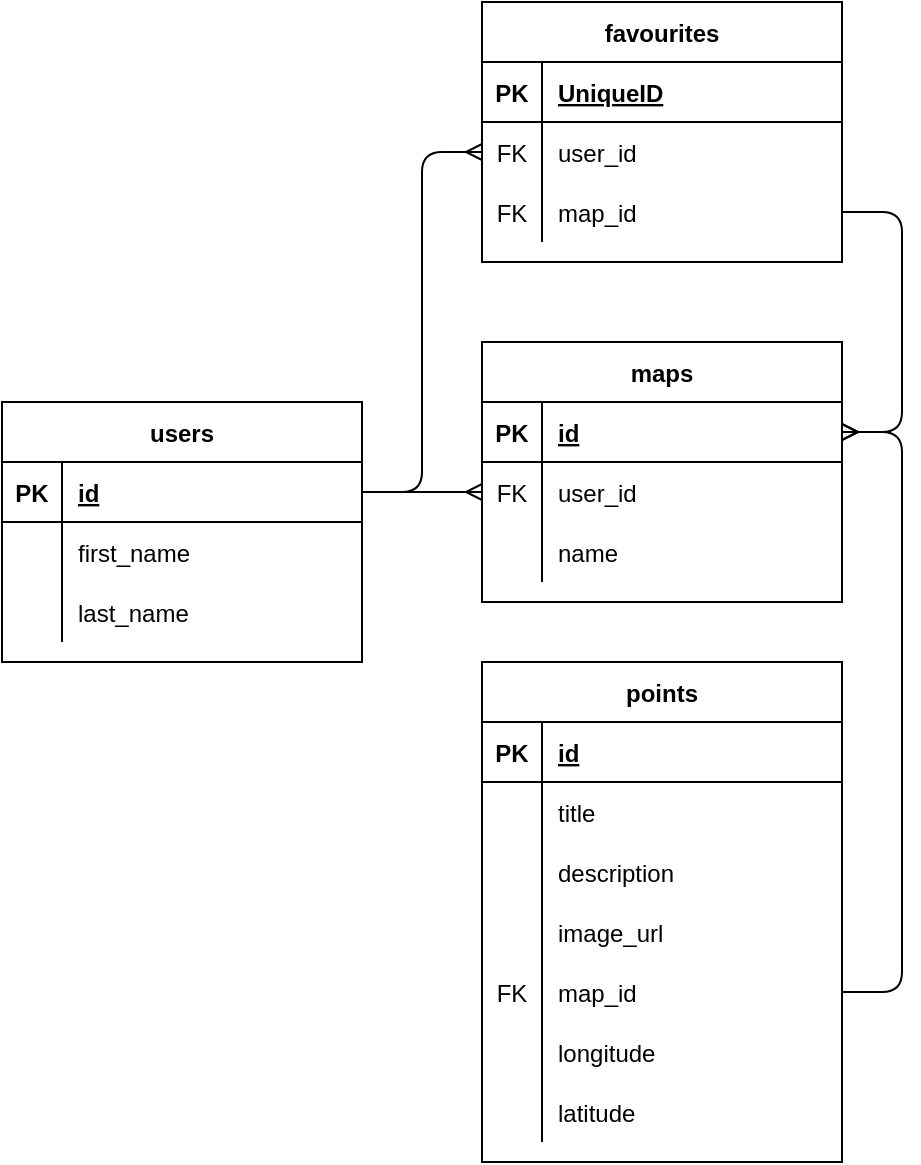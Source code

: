 <mxfile version="14.1.8" type="github"><diagram id="R2lEEEUBdFMjLlhIrx00" name="Page-1"><mxGraphModel dx="1422" dy="688" grid="1" gridSize="10" guides="1" tooltips="1" connect="1" arrows="1" fold="1" page="1" pageScale="1" pageWidth="850" pageHeight="1100" math="0" shadow="0" extFonts="Permanent Marker^https://fonts.googleapis.com/css?family=Permanent+Marker"><root><mxCell id="0"/><mxCell id="1" parent="0"/><mxCell id="5aGVPmyujBnJCGXoLRqb-15" value="maps" style="shape=table;startSize=30;container=1;collapsible=1;childLayout=tableLayout;fixedRows=1;rowLines=0;fontStyle=1;align=center;resizeLast=1;" parent="1" vertex="1"><mxGeometry x="430" y="445" width="180" height="130" as="geometry"/></mxCell><mxCell id="5aGVPmyujBnJCGXoLRqb-16" value="" style="shape=partialRectangle;collapsible=0;dropTarget=0;pointerEvents=0;fillColor=none;top=0;left=0;bottom=1;right=0;points=[[0,0.5],[1,0.5]];portConstraint=eastwest;" parent="5aGVPmyujBnJCGXoLRqb-15" vertex="1"><mxGeometry y="30" width="180" height="30" as="geometry"/></mxCell><mxCell id="5aGVPmyujBnJCGXoLRqb-17" value="PK" style="shape=partialRectangle;connectable=0;fillColor=none;top=0;left=0;bottom=0;right=0;fontStyle=1;overflow=hidden;" parent="5aGVPmyujBnJCGXoLRqb-16" vertex="1"><mxGeometry width="30" height="30" as="geometry"/></mxCell><mxCell id="5aGVPmyujBnJCGXoLRqb-18" value="id" style="shape=partialRectangle;connectable=0;fillColor=none;top=0;left=0;bottom=0;right=0;align=left;spacingLeft=6;fontStyle=5;overflow=hidden;" parent="5aGVPmyujBnJCGXoLRqb-16" vertex="1"><mxGeometry x="30" width="150" height="30" as="geometry"/></mxCell><mxCell id="5aGVPmyujBnJCGXoLRqb-19" value="" style="shape=partialRectangle;collapsible=0;dropTarget=0;pointerEvents=0;fillColor=none;top=0;left=0;bottom=0;right=0;points=[[0,0.5],[1,0.5]];portConstraint=eastwest;" parent="5aGVPmyujBnJCGXoLRqb-15" vertex="1"><mxGeometry y="60" width="180" height="30" as="geometry"/></mxCell><mxCell id="5aGVPmyujBnJCGXoLRqb-20" value="FK" style="shape=partialRectangle;connectable=0;fillColor=none;top=0;left=0;bottom=0;right=0;editable=1;overflow=hidden;" parent="5aGVPmyujBnJCGXoLRqb-19" vertex="1"><mxGeometry width="30" height="30" as="geometry"/></mxCell><mxCell id="5aGVPmyujBnJCGXoLRqb-21" value="user_id" style="shape=partialRectangle;connectable=0;fillColor=none;top=0;left=0;bottom=0;right=0;align=left;spacingLeft=6;overflow=hidden;" parent="5aGVPmyujBnJCGXoLRqb-19" vertex="1"><mxGeometry x="30" width="150" height="30" as="geometry"/></mxCell><mxCell id="5aGVPmyujBnJCGXoLRqb-22" value="" style="shape=partialRectangle;collapsible=0;dropTarget=0;pointerEvents=0;fillColor=none;top=0;left=0;bottom=0;right=0;points=[[0,0.5],[1,0.5]];portConstraint=eastwest;" parent="5aGVPmyujBnJCGXoLRqb-15" vertex="1"><mxGeometry y="90" width="180" height="30" as="geometry"/></mxCell><mxCell id="5aGVPmyujBnJCGXoLRqb-23" value="" style="shape=partialRectangle;connectable=0;fillColor=none;top=0;left=0;bottom=0;right=0;editable=1;overflow=hidden;" parent="5aGVPmyujBnJCGXoLRqb-22" vertex="1"><mxGeometry width="30" height="30" as="geometry"/></mxCell><mxCell id="5aGVPmyujBnJCGXoLRqb-24" value="name" style="shape=partialRectangle;connectable=0;fillColor=none;top=0;left=0;bottom=0;right=0;align=left;spacingLeft=6;overflow=hidden;" parent="5aGVPmyujBnJCGXoLRqb-22" vertex="1"><mxGeometry x="30" width="150" height="30" as="geometry"/></mxCell><mxCell id="5aGVPmyujBnJCGXoLRqb-28" value="users" style="shape=table;startSize=30;container=1;collapsible=1;childLayout=tableLayout;fixedRows=1;rowLines=0;fontStyle=1;align=center;resizeLast=1;" parent="1" vertex="1"><mxGeometry x="190" y="475" width="180" height="130" as="geometry"/></mxCell><mxCell id="5aGVPmyujBnJCGXoLRqb-29" value="" style="shape=partialRectangle;collapsible=0;dropTarget=0;pointerEvents=0;fillColor=none;top=0;left=0;bottom=1;right=0;points=[[0,0.5],[1,0.5]];portConstraint=eastwest;" parent="5aGVPmyujBnJCGXoLRqb-28" vertex="1"><mxGeometry y="30" width="180" height="30" as="geometry"/></mxCell><mxCell id="5aGVPmyujBnJCGXoLRqb-30" value="PK" style="shape=partialRectangle;connectable=0;fillColor=none;top=0;left=0;bottom=0;right=0;fontStyle=1;overflow=hidden;" parent="5aGVPmyujBnJCGXoLRqb-29" vertex="1"><mxGeometry width="30" height="30" as="geometry"/></mxCell><mxCell id="5aGVPmyujBnJCGXoLRqb-31" value="id" style="shape=partialRectangle;connectable=0;fillColor=none;top=0;left=0;bottom=0;right=0;align=left;spacingLeft=6;fontStyle=5;overflow=hidden;" parent="5aGVPmyujBnJCGXoLRqb-29" vertex="1"><mxGeometry x="30" width="150" height="30" as="geometry"/></mxCell><mxCell id="5aGVPmyujBnJCGXoLRqb-32" value="" style="shape=partialRectangle;collapsible=0;dropTarget=0;pointerEvents=0;fillColor=none;top=0;left=0;bottom=0;right=0;points=[[0,0.5],[1,0.5]];portConstraint=eastwest;" parent="5aGVPmyujBnJCGXoLRqb-28" vertex="1"><mxGeometry y="60" width="180" height="30" as="geometry"/></mxCell><mxCell id="5aGVPmyujBnJCGXoLRqb-33" value="" style="shape=partialRectangle;connectable=0;fillColor=none;top=0;left=0;bottom=0;right=0;editable=1;overflow=hidden;" parent="5aGVPmyujBnJCGXoLRqb-32" vertex="1"><mxGeometry width="30" height="30" as="geometry"/></mxCell><mxCell id="5aGVPmyujBnJCGXoLRqb-34" value="first_name" style="shape=partialRectangle;connectable=0;fillColor=none;top=0;left=0;bottom=0;right=0;align=left;spacingLeft=6;overflow=hidden;" parent="5aGVPmyujBnJCGXoLRqb-32" vertex="1"><mxGeometry x="30" width="150" height="30" as="geometry"/></mxCell><mxCell id="5aGVPmyujBnJCGXoLRqb-78" value="" style="shape=partialRectangle;collapsible=0;dropTarget=0;pointerEvents=0;fillColor=none;top=0;left=0;bottom=0;right=0;points=[[0,0.5],[1,0.5]];portConstraint=eastwest;" parent="5aGVPmyujBnJCGXoLRqb-28" vertex="1"><mxGeometry y="90" width="180" height="30" as="geometry"/></mxCell><mxCell id="5aGVPmyujBnJCGXoLRqb-79" value="" style="shape=partialRectangle;connectable=0;fillColor=none;top=0;left=0;bottom=0;right=0;editable=1;overflow=hidden;" parent="5aGVPmyujBnJCGXoLRqb-78" vertex="1"><mxGeometry width="30" height="30" as="geometry"/></mxCell><mxCell id="5aGVPmyujBnJCGXoLRqb-80" value="last_name" style="shape=partialRectangle;connectable=0;fillColor=none;top=0;left=0;bottom=0;right=0;align=left;spacingLeft=6;overflow=hidden;" parent="5aGVPmyujBnJCGXoLRqb-78" vertex="1"><mxGeometry x="30" width="150" height="30" as="geometry"/></mxCell><mxCell id="5aGVPmyujBnJCGXoLRqb-41" value="favourites" style="shape=table;startSize=30;container=1;collapsible=1;childLayout=tableLayout;fixedRows=1;rowLines=0;fontStyle=1;align=center;resizeLast=1;" parent="1" vertex="1"><mxGeometry x="430" y="275" width="180" height="130" as="geometry"/></mxCell><mxCell id="5aGVPmyujBnJCGXoLRqb-42" value="" style="shape=partialRectangle;collapsible=0;dropTarget=0;pointerEvents=0;fillColor=none;top=0;left=0;bottom=1;right=0;points=[[0,0.5],[1,0.5]];portConstraint=eastwest;" parent="5aGVPmyujBnJCGXoLRqb-41" vertex="1"><mxGeometry y="30" width="180" height="30" as="geometry"/></mxCell><mxCell id="5aGVPmyujBnJCGXoLRqb-43" value="PK" style="shape=partialRectangle;connectable=0;fillColor=none;top=0;left=0;bottom=0;right=0;fontStyle=1;overflow=hidden;" parent="5aGVPmyujBnJCGXoLRqb-42" vertex="1"><mxGeometry width="30" height="30" as="geometry"/></mxCell><mxCell id="5aGVPmyujBnJCGXoLRqb-44" value="UniqueID" style="shape=partialRectangle;connectable=0;fillColor=none;top=0;left=0;bottom=0;right=0;align=left;spacingLeft=6;fontStyle=5;overflow=hidden;" parent="5aGVPmyujBnJCGXoLRqb-42" vertex="1"><mxGeometry x="30" width="150" height="30" as="geometry"/></mxCell><mxCell id="5aGVPmyujBnJCGXoLRqb-45" value="" style="shape=partialRectangle;collapsible=0;dropTarget=0;pointerEvents=0;fillColor=none;top=0;left=0;bottom=0;right=0;points=[[0,0.5],[1,0.5]];portConstraint=eastwest;" parent="5aGVPmyujBnJCGXoLRqb-41" vertex="1"><mxGeometry y="60" width="180" height="30" as="geometry"/></mxCell><mxCell id="5aGVPmyujBnJCGXoLRqb-46" value="FK" style="shape=partialRectangle;connectable=0;fillColor=none;top=0;left=0;bottom=0;right=0;editable=1;overflow=hidden;" parent="5aGVPmyujBnJCGXoLRqb-45" vertex="1"><mxGeometry width="30" height="30" as="geometry"/></mxCell><mxCell id="5aGVPmyujBnJCGXoLRqb-47" value="user_id" style="shape=partialRectangle;connectable=0;fillColor=none;top=0;left=0;bottom=0;right=0;align=left;spacingLeft=6;overflow=hidden;" parent="5aGVPmyujBnJCGXoLRqb-45" vertex="1"><mxGeometry x="30" width="150" height="30" as="geometry"/></mxCell><mxCell id="5aGVPmyujBnJCGXoLRqb-48" value="" style="shape=partialRectangle;collapsible=0;dropTarget=0;pointerEvents=0;fillColor=none;top=0;left=0;bottom=0;right=0;points=[[0,0.5],[1,0.5]];portConstraint=eastwest;" parent="5aGVPmyujBnJCGXoLRqb-41" vertex="1"><mxGeometry y="90" width="180" height="30" as="geometry"/></mxCell><mxCell id="5aGVPmyujBnJCGXoLRqb-49" value="FK" style="shape=partialRectangle;connectable=0;fillColor=none;top=0;left=0;bottom=0;right=0;editable=1;overflow=hidden;" parent="5aGVPmyujBnJCGXoLRqb-48" vertex="1"><mxGeometry width="30" height="30" as="geometry"/></mxCell><mxCell id="5aGVPmyujBnJCGXoLRqb-50" value="map_id" style="shape=partialRectangle;connectable=0;fillColor=none;top=0;left=0;bottom=0;right=0;align=left;spacingLeft=6;overflow=hidden;" parent="5aGVPmyujBnJCGXoLRqb-48" vertex="1"><mxGeometry x="30" width="150" height="30" as="geometry"/></mxCell><mxCell id="5aGVPmyujBnJCGXoLRqb-54" value="points" style="shape=table;startSize=30;container=1;collapsible=1;childLayout=tableLayout;fixedRows=1;rowLines=0;fontStyle=1;align=center;resizeLast=1;" parent="1" vertex="1"><mxGeometry x="430" y="605" width="180" height="250" as="geometry"/></mxCell><mxCell id="5aGVPmyujBnJCGXoLRqb-55" value="" style="shape=partialRectangle;collapsible=0;dropTarget=0;pointerEvents=0;fillColor=none;top=0;left=0;bottom=1;right=0;points=[[0,0.5],[1,0.5]];portConstraint=eastwest;" parent="5aGVPmyujBnJCGXoLRqb-54" vertex="1"><mxGeometry y="30" width="180" height="30" as="geometry"/></mxCell><mxCell id="5aGVPmyujBnJCGXoLRqb-56" value="PK" style="shape=partialRectangle;connectable=0;fillColor=none;top=0;left=0;bottom=0;right=0;fontStyle=1;overflow=hidden;" parent="5aGVPmyujBnJCGXoLRqb-55" vertex="1"><mxGeometry width="30" height="30" as="geometry"/></mxCell><mxCell id="5aGVPmyujBnJCGXoLRqb-57" value="id" style="shape=partialRectangle;connectable=0;fillColor=none;top=0;left=0;bottom=0;right=0;align=left;spacingLeft=6;fontStyle=5;overflow=hidden;" parent="5aGVPmyujBnJCGXoLRqb-55" vertex="1"><mxGeometry x="30" width="150" height="30" as="geometry"/></mxCell><mxCell id="5aGVPmyujBnJCGXoLRqb-58" value="" style="shape=partialRectangle;collapsible=0;dropTarget=0;pointerEvents=0;fillColor=none;top=0;left=0;bottom=0;right=0;points=[[0,0.5],[1,0.5]];portConstraint=eastwest;" parent="5aGVPmyujBnJCGXoLRqb-54" vertex="1"><mxGeometry y="60" width="180" height="30" as="geometry"/></mxCell><mxCell id="5aGVPmyujBnJCGXoLRqb-59" value="" style="shape=partialRectangle;connectable=0;fillColor=none;top=0;left=0;bottom=0;right=0;editable=1;overflow=hidden;" parent="5aGVPmyujBnJCGXoLRqb-58" vertex="1"><mxGeometry width="30" height="30" as="geometry"/></mxCell><mxCell id="5aGVPmyujBnJCGXoLRqb-60" value="title" style="shape=partialRectangle;connectable=0;fillColor=none;top=0;left=0;bottom=0;right=0;align=left;spacingLeft=6;overflow=hidden;" parent="5aGVPmyujBnJCGXoLRqb-58" vertex="1"><mxGeometry x="30" width="150" height="30" as="geometry"/></mxCell><mxCell id="5aGVPmyujBnJCGXoLRqb-61" value="" style="shape=partialRectangle;collapsible=0;dropTarget=0;pointerEvents=0;fillColor=none;top=0;left=0;bottom=0;right=0;points=[[0,0.5],[1,0.5]];portConstraint=eastwest;" parent="5aGVPmyujBnJCGXoLRqb-54" vertex="1"><mxGeometry y="90" width="180" height="30" as="geometry"/></mxCell><mxCell id="5aGVPmyujBnJCGXoLRqb-62" value="" style="shape=partialRectangle;connectable=0;fillColor=none;top=0;left=0;bottom=0;right=0;editable=1;overflow=hidden;" parent="5aGVPmyujBnJCGXoLRqb-61" vertex="1"><mxGeometry width="30" height="30" as="geometry"/></mxCell><mxCell id="5aGVPmyujBnJCGXoLRqb-63" value="description" style="shape=partialRectangle;connectable=0;fillColor=none;top=0;left=0;bottom=0;right=0;align=left;spacingLeft=6;overflow=hidden;" parent="5aGVPmyujBnJCGXoLRqb-61" vertex="1"><mxGeometry x="30" width="150" height="30" as="geometry"/></mxCell><mxCell id="5aGVPmyujBnJCGXoLRqb-64" value="" style="shape=partialRectangle;collapsible=0;dropTarget=0;pointerEvents=0;fillColor=none;top=0;left=0;bottom=0;right=0;points=[[0,0.5],[1,0.5]];portConstraint=eastwest;" parent="5aGVPmyujBnJCGXoLRqb-54" vertex="1"><mxGeometry y="120" width="180" height="30" as="geometry"/></mxCell><mxCell id="5aGVPmyujBnJCGXoLRqb-65" value="" style="shape=partialRectangle;connectable=0;fillColor=none;top=0;left=0;bottom=0;right=0;editable=1;overflow=hidden;" parent="5aGVPmyujBnJCGXoLRqb-64" vertex="1"><mxGeometry width="30" height="30" as="geometry"/></mxCell><mxCell id="5aGVPmyujBnJCGXoLRqb-66" value="image_url" style="shape=partialRectangle;connectable=0;fillColor=none;top=0;left=0;bottom=0;right=0;align=left;spacingLeft=6;overflow=hidden;" parent="5aGVPmyujBnJCGXoLRqb-64" vertex="1"><mxGeometry x="30" width="150" height="30" as="geometry"/></mxCell><mxCell id="5aGVPmyujBnJCGXoLRqb-67" value="" style="shape=partialRectangle;collapsible=0;dropTarget=0;pointerEvents=0;fillColor=none;top=0;left=0;bottom=0;right=0;points=[[0,0.5],[1,0.5]];portConstraint=eastwest;" parent="5aGVPmyujBnJCGXoLRqb-54" vertex="1"><mxGeometry y="150" width="180" height="30" as="geometry"/></mxCell><mxCell id="5aGVPmyujBnJCGXoLRqb-68" value="FK" style="shape=partialRectangle;connectable=0;fillColor=none;top=0;left=0;bottom=0;right=0;editable=1;overflow=hidden;" parent="5aGVPmyujBnJCGXoLRqb-67" vertex="1"><mxGeometry width="30" height="30" as="geometry"/></mxCell><mxCell id="5aGVPmyujBnJCGXoLRqb-69" value="map_id" style="shape=partialRectangle;connectable=0;fillColor=none;top=0;left=0;bottom=0;right=0;align=left;spacingLeft=6;overflow=hidden;" parent="5aGVPmyujBnJCGXoLRqb-67" vertex="1"><mxGeometry x="30" width="150" height="30" as="geometry"/></mxCell><mxCell id="5aGVPmyujBnJCGXoLRqb-82" value="" style="shape=partialRectangle;collapsible=0;dropTarget=0;pointerEvents=0;fillColor=none;top=0;left=0;bottom=0;right=0;points=[[0,0.5],[1,0.5]];portConstraint=eastwest;" parent="5aGVPmyujBnJCGXoLRqb-54" vertex="1"><mxGeometry y="180" width="180" height="30" as="geometry"/></mxCell><mxCell id="5aGVPmyujBnJCGXoLRqb-83" value="" style="shape=partialRectangle;connectable=0;fillColor=none;top=0;left=0;bottom=0;right=0;editable=1;overflow=hidden;" parent="5aGVPmyujBnJCGXoLRqb-82" vertex="1"><mxGeometry width="30" height="30" as="geometry"/></mxCell><mxCell id="5aGVPmyujBnJCGXoLRqb-84" value="longitude" style="shape=partialRectangle;connectable=0;fillColor=none;top=0;left=0;bottom=0;right=0;align=left;spacingLeft=6;overflow=hidden;" parent="5aGVPmyujBnJCGXoLRqb-82" vertex="1"><mxGeometry x="30" width="150" height="30" as="geometry"/></mxCell><mxCell id="5aGVPmyujBnJCGXoLRqb-85" value="" style="shape=partialRectangle;collapsible=0;dropTarget=0;pointerEvents=0;fillColor=none;top=0;left=0;bottom=0;right=0;points=[[0,0.5],[1,0.5]];portConstraint=eastwest;" parent="5aGVPmyujBnJCGXoLRqb-54" vertex="1"><mxGeometry y="210" width="180" height="30" as="geometry"/></mxCell><mxCell id="5aGVPmyujBnJCGXoLRqb-86" value="" style="shape=partialRectangle;connectable=0;fillColor=none;top=0;left=0;bottom=0;right=0;editable=1;overflow=hidden;" parent="5aGVPmyujBnJCGXoLRqb-85" vertex="1"><mxGeometry width="30" height="30" as="geometry"/></mxCell><mxCell id="5aGVPmyujBnJCGXoLRqb-87" value="latitude" style="shape=partialRectangle;connectable=0;fillColor=none;top=0;left=0;bottom=0;right=0;align=left;spacingLeft=6;overflow=hidden;" parent="5aGVPmyujBnJCGXoLRqb-85" vertex="1"><mxGeometry x="30" width="150" height="30" as="geometry"/></mxCell><mxCell id="5aGVPmyujBnJCGXoLRqb-73" value="" style="edgeStyle=entityRelationEdgeStyle;fontSize=12;html=1;endArrow=ERmany;exitX=1;exitY=0.5;exitDx=0;exitDy=0;entryX=0;entryY=0.5;entryDx=0;entryDy=0;" parent="1" source="5aGVPmyujBnJCGXoLRqb-29" target="5aGVPmyujBnJCGXoLRqb-19" edge="1"><mxGeometry width="100" height="100" relative="1" as="geometry"><mxPoint x="370" y="675" as="sourcePoint"/><mxPoint x="470" y="575" as="targetPoint"/></mxGeometry></mxCell><mxCell id="5aGVPmyujBnJCGXoLRqb-75" value="" style="edgeStyle=entityRelationEdgeStyle;fontSize=12;html=1;endArrow=ERmany;exitX=1;exitY=0.5;exitDx=0;exitDy=0;entryX=1;entryY=0.5;entryDx=0;entryDy=0;" parent="1" source="5aGVPmyujBnJCGXoLRqb-67" target="5aGVPmyujBnJCGXoLRqb-16" edge="1"><mxGeometry width="100" height="100" relative="1" as="geometry"><mxPoint x="660" y="785" as="sourcePoint"/><mxPoint x="760" y="685" as="targetPoint"/></mxGeometry></mxCell><mxCell id="5aGVPmyujBnJCGXoLRqb-76" value="" style="edgeStyle=entityRelationEdgeStyle;fontSize=12;html=1;endArrow=ERmany;exitX=1;exitY=0.5;exitDx=0;exitDy=0;entryX=0;entryY=0.5;entryDx=0;entryDy=0;" parent="1" source="5aGVPmyujBnJCGXoLRqb-29" target="5aGVPmyujBnJCGXoLRqb-45" edge="1"><mxGeometry width="100" height="100" relative="1" as="geometry"><mxPoint x="245" y="415" as="sourcePoint"/><mxPoint x="345" y="315" as="targetPoint"/></mxGeometry></mxCell><mxCell id="5aGVPmyujBnJCGXoLRqb-77" value="" style="edgeStyle=entityRelationEdgeStyle;fontSize=12;html=1;endArrow=ERmany;exitX=1;exitY=0.5;exitDx=0;exitDy=0;entryX=1;entryY=0.5;entryDx=0;entryDy=0;" parent="1" source="5aGVPmyujBnJCGXoLRqb-48" target="5aGVPmyujBnJCGXoLRqb-16" edge="1"><mxGeometry width="100" height="100" relative="1" as="geometry"><mxPoint x="560" y="415" as="sourcePoint"/><mxPoint x="660" y="315" as="targetPoint"/></mxGeometry></mxCell></root></mxGraphModel></diagram></mxfile>